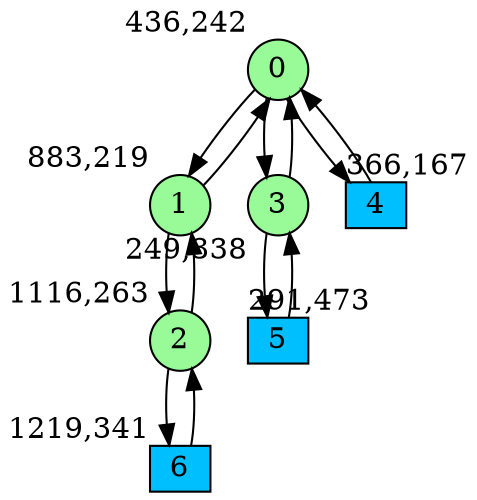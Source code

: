 digraph G {
graph [bgcolor=white]
node [shape=circle, style = filled, fillcolor=white,fixedsize=true, width=0.4, height=0.3 ]
0[xlabel="436,242", pos = "2.92188,3.60938!", fillcolor=palegreen ];
1[xlabel="883,219", pos = "9.90625,3.96875!", fillcolor=palegreen ];
2[xlabel="1116,263", pos = "13.5469,3.28125!", fillcolor=palegreen ];
3[xlabel="249,338", pos = "0,2.10938!", fillcolor=palegreen ];
4[xlabel="366,167", pos = "1.82813,4.78125!", fillcolor=deepskyblue, shape=box ];
5[xlabel="291,473", pos = "0.65625,0!", fillcolor=deepskyblue, shape=box ];
6[xlabel="1219,341", pos = "15.1563,2.0625!", fillcolor=deepskyblue, shape=box ];
0->3 ;
0->1 ;
0->4 ;
1->0 ;
1->2 ;
2->1 ;
2->6 ;
3->0 ;
3->5 ;
4->0 ;
5->3 ;
6->2 ;
}
